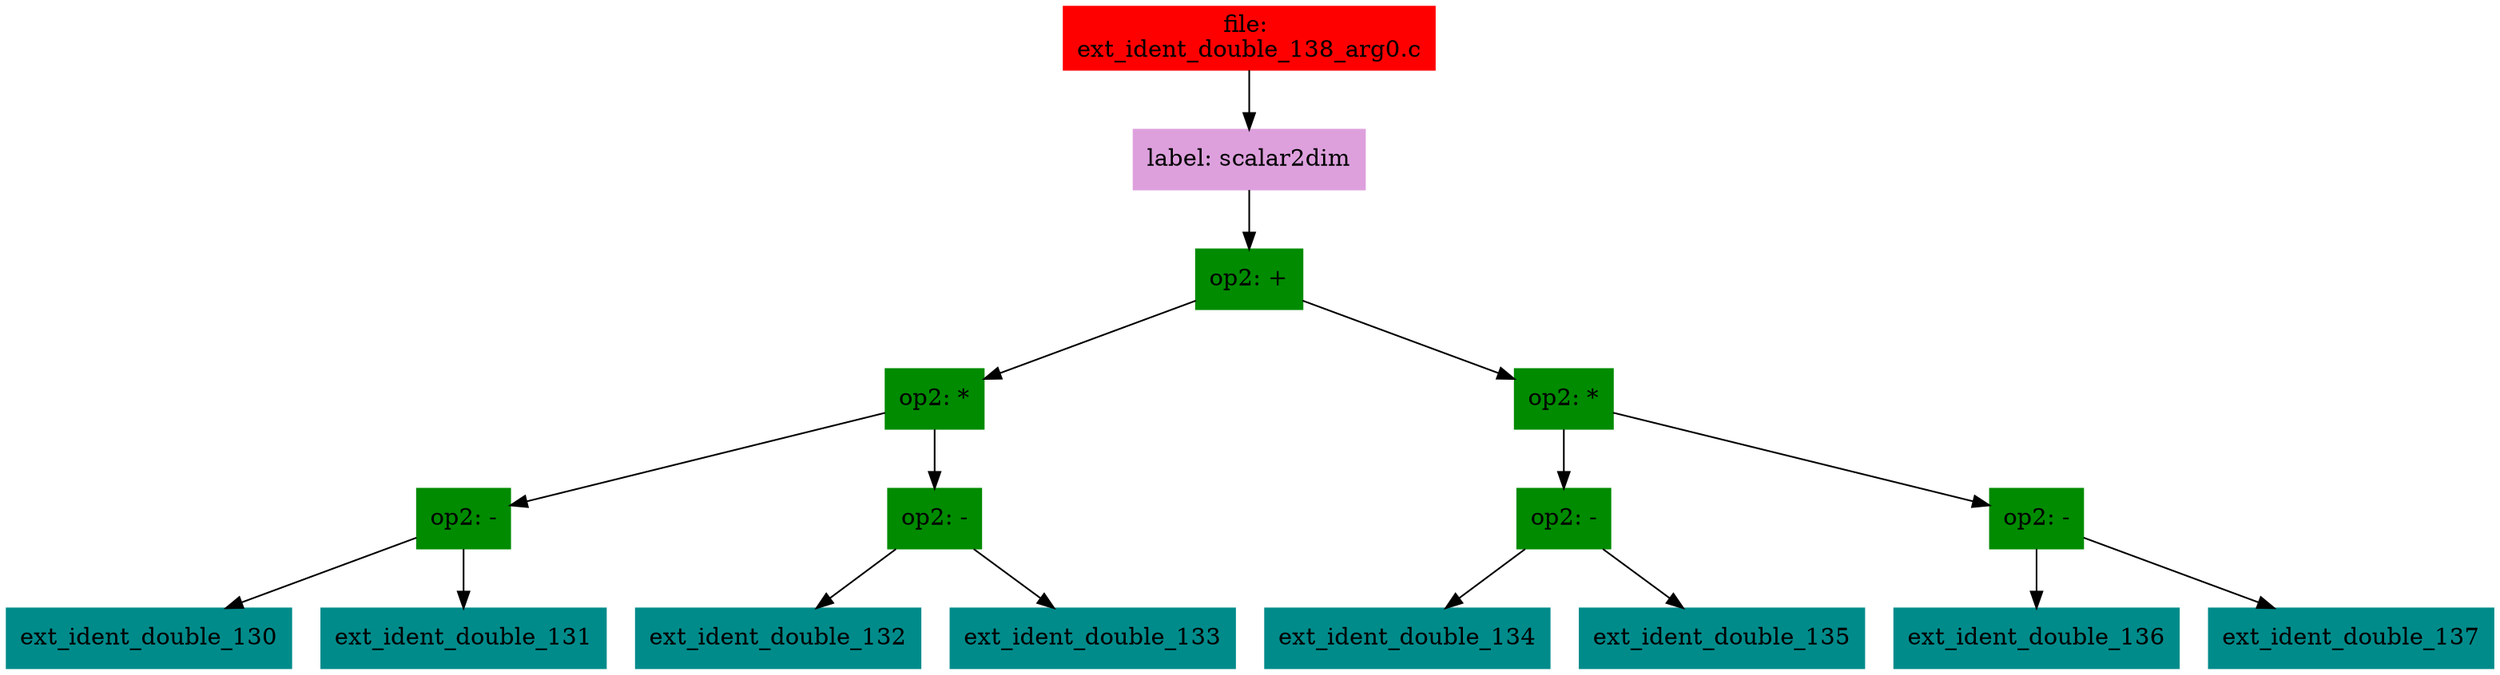 digraph G {
node [shape=box]

0 [label="file: 
ext_ident_double_138_arg0.c",color=red, style=filled]
1 [label="label: scalar2dim",color=plum, style=filled]
0 -> 1
2 [label="op2: +",color=green4, style=filled]
1 -> 2
3 [label="op2: *",color=green4, style=filled]
2 -> 3
4 [label="op2: -",color=green4, style=filled]
3 -> 4
5 [label="ext_ident_double_130",color=cyan4, style=filled]
4 -> 5
10 [label="ext_ident_double_131",color=cyan4, style=filled]
4 -> 10
15 [label="op2: -",color=green4, style=filled]
3 -> 15
16 [label="ext_ident_double_132",color=cyan4, style=filled]
15 -> 16
23 [label="ext_ident_double_133",color=cyan4, style=filled]
15 -> 23
30 [label="op2: *",color=green4, style=filled]
2 -> 30
31 [label="op2: -",color=green4, style=filled]
30 -> 31
32 [label="ext_ident_double_134",color=cyan4, style=filled]
31 -> 32
37 [label="ext_ident_double_135",color=cyan4, style=filled]
31 -> 37
42 [label="op2: -",color=green4, style=filled]
30 -> 42
43 [label="ext_ident_double_136",color=cyan4, style=filled]
42 -> 43
50 [label="ext_ident_double_137",color=cyan4, style=filled]
42 -> 50


}

